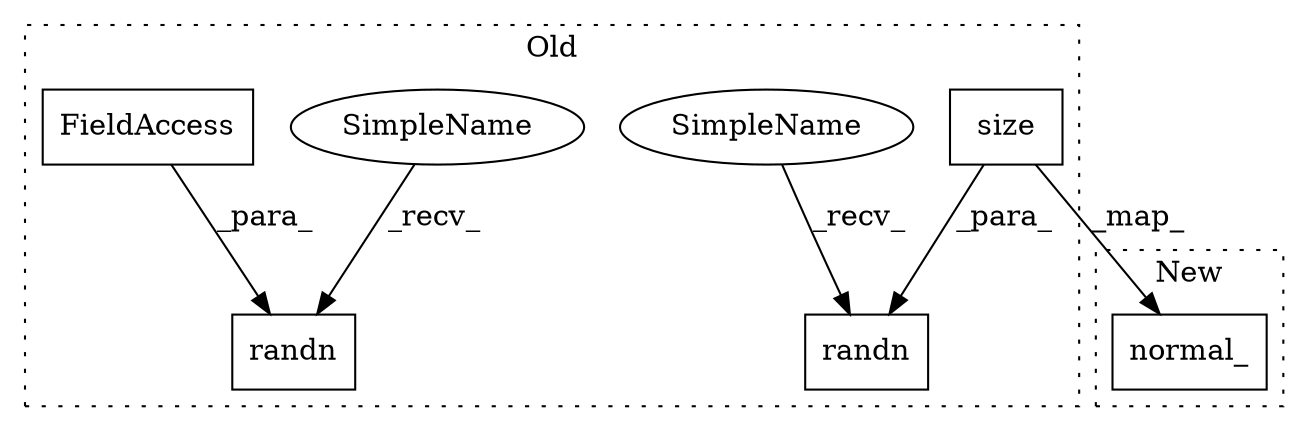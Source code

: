 digraph G {
subgraph cluster0 {
1 [label="size" a="32" s="1150" l="6" shape="box"];
3 [label="randn" a="32" s="1126,1174" l="6,1" shape="box"];
4 [label="randn" a="32" s="1015,1067" l="6,1" shape="box"];
5 [label="FieldAccess" a="22" s="1048" l="19" shape="box"];
6 [label="SimpleName" a="42" s="1120" l="5" shape="ellipse"];
7 [label="SimpleName" a="42" s="1009" l="5" shape="ellipse"];
label = "Old";
style="dotted";
}
subgraph cluster1 {
2 [label="normal_" a="32" s="1077" l="9" shape="box"];
label = "New";
style="dotted";
}
1 -> 3 [label="_para_"];
1 -> 2 [label="_map_"];
5 -> 4 [label="_para_"];
6 -> 3 [label="_recv_"];
7 -> 4 [label="_recv_"];
}